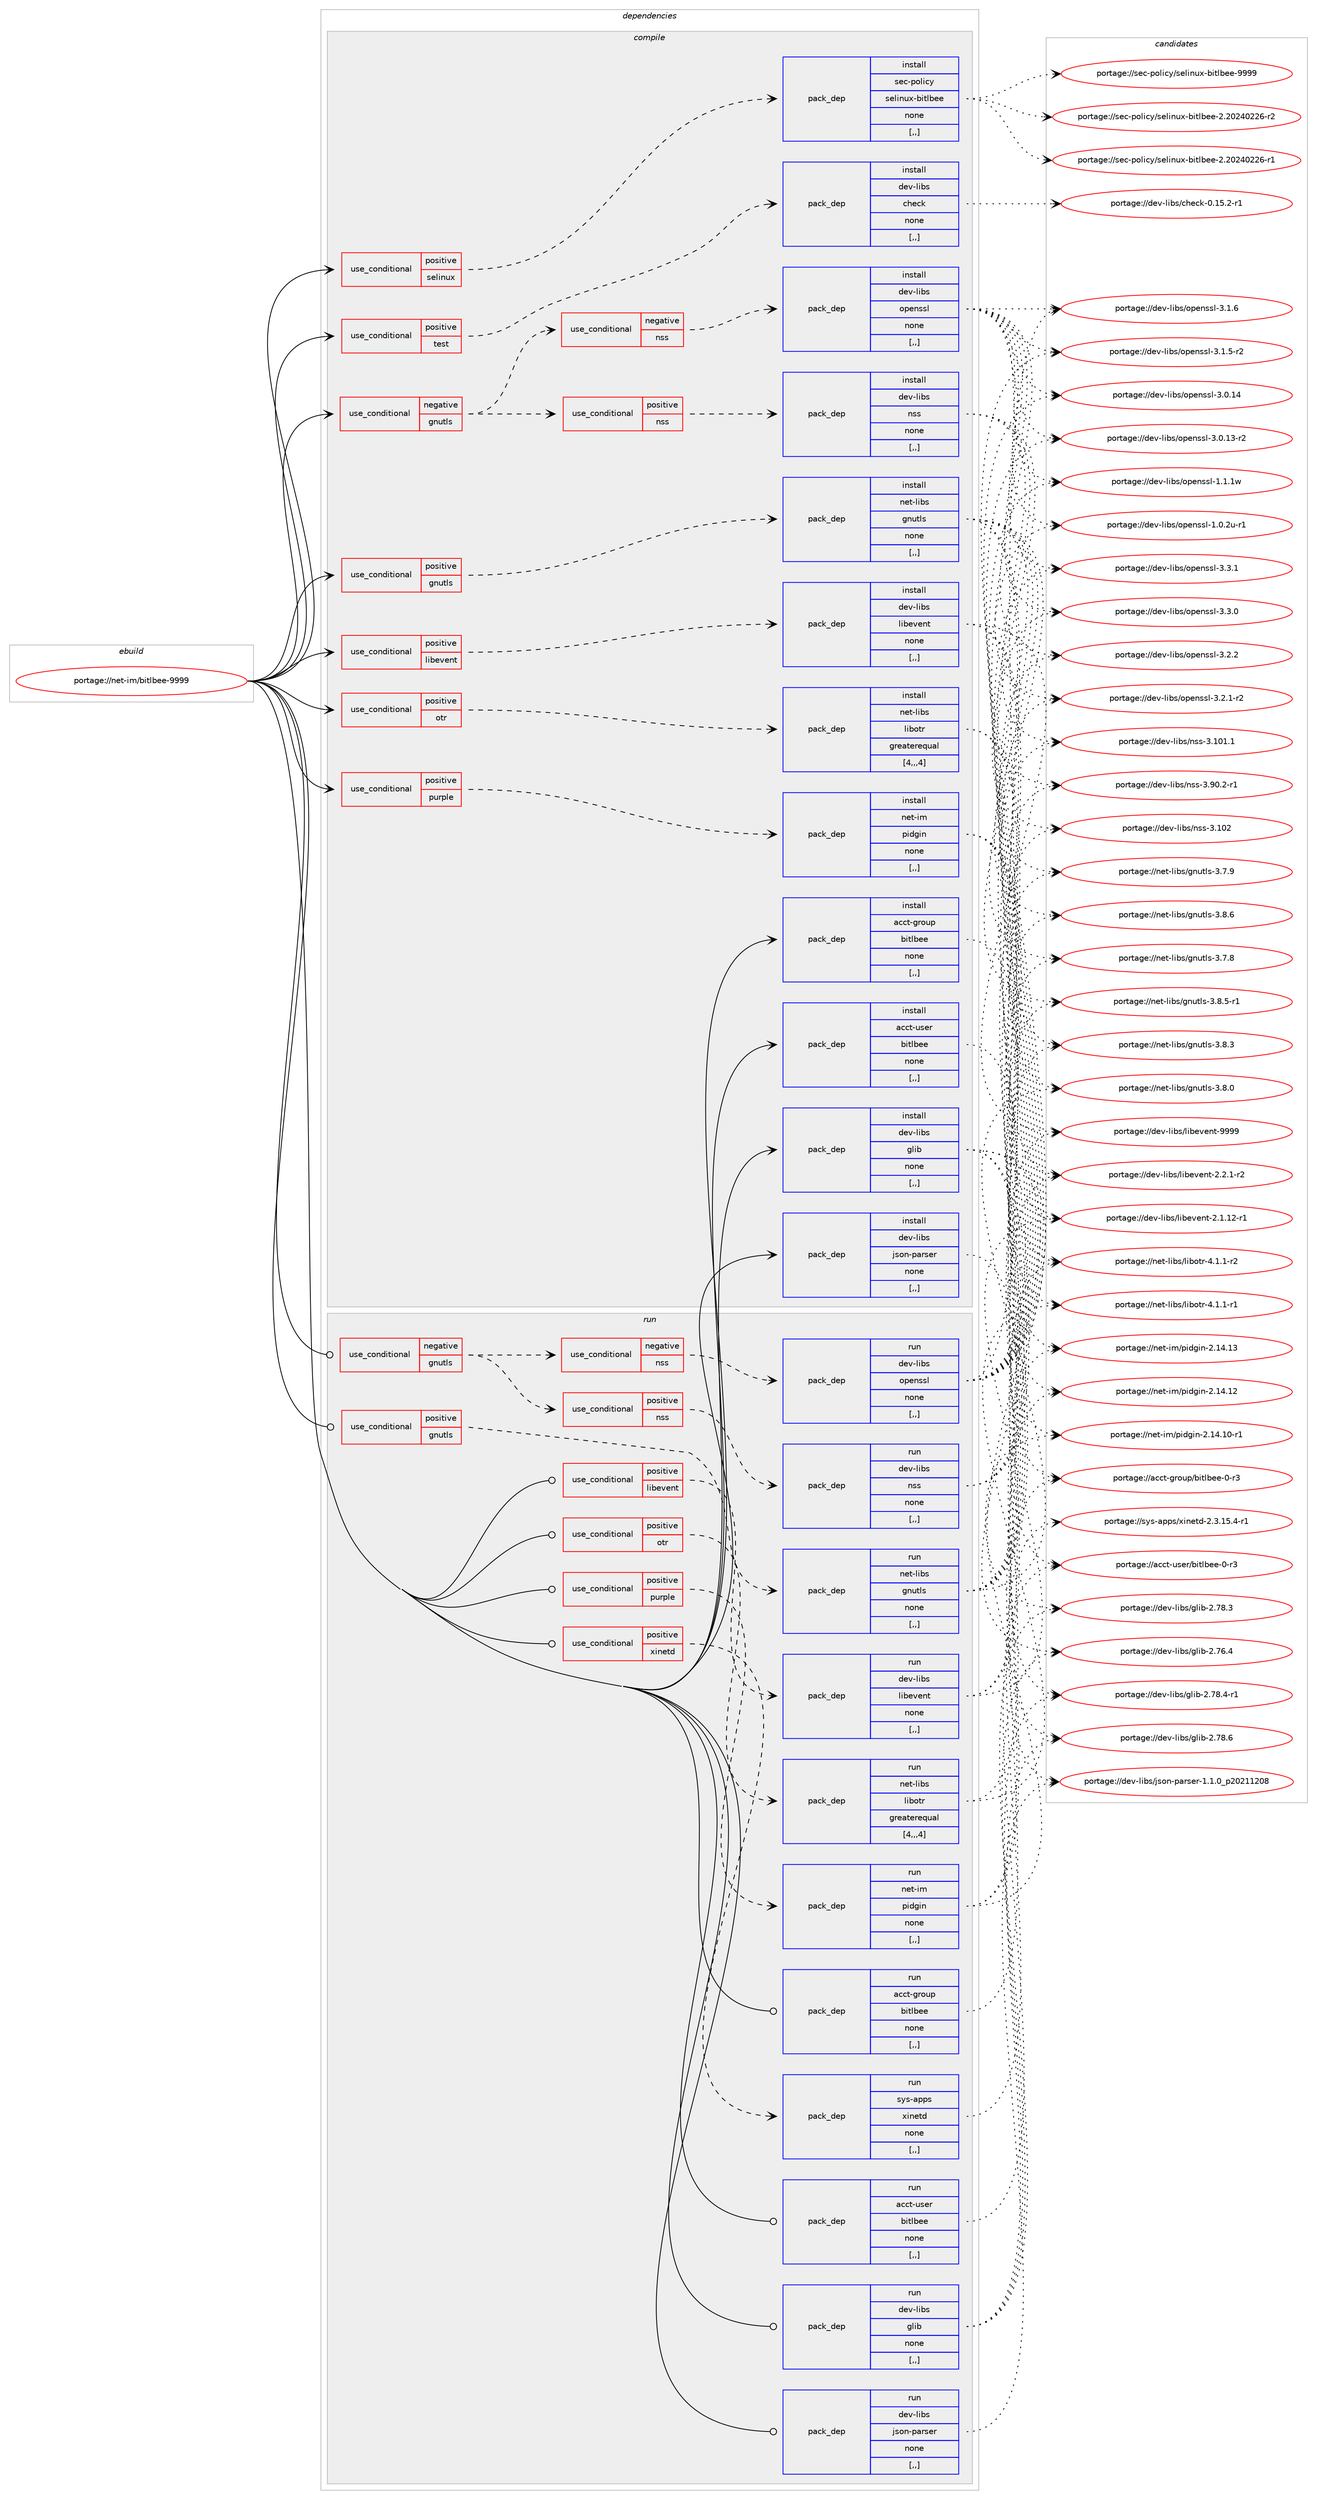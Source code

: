 digraph prolog {

# *************
# Graph options
# *************

newrank=true;
concentrate=true;
compound=true;
graph [rankdir=LR,fontname=Helvetica,fontsize=10,ranksep=1.5];#, ranksep=2.5, nodesep=0.2];
edge  [arrowhead=vee];
node  [fontname=Helvetica,fontsize=10];

# **********
# The ebuild
# **********

subgraph cluster_leftcol {
color=gray;
label=<<i>ebuild</i>>;
id [label="portage://net-im/bitlbee-9999", color=red, width=4, href="../net-im/bitlbee-9999.svg"];
}

# ****************
# The dependencies
# ****************

subgraph cluster_midcol {
color=gray;
label=<<i>dependencies</i>>;
subgraph cluster_compile {
fillcolor="#eeeeee";
style=filled;
label=<<i>compile</i>>;
subgraph cond90937 {
dependency349223 [label=<<TABLE BORDER="0" CELLBORDER="1" CELLSPACING="0" CELLPADDING="4"><TR><TD ROWSPAN="3" CELLPADDING="10">use_conditional</TD></TR><TR><TD>negative</TD></TR><TR><TD>gnutls</TD></TR></TABLE>>, shape=none, color=red];
subgraph cond90938 {
dependency349224 [label=<<TABLE BORDER="0" CELLBORDER="1" CELLSPACING="0" CELLPADDING="4"><TR><TD ROWSPAN="3" CELLPADDING="10">use_conditional</TD></TR><TR><TD>positive</TD></TR><TR><TD>nss</TD></TR></TABLE>>, shape=none, color=red];
subgraph pack255669 {
dependency349225 [label=<<TABLE BORDER="0" CELLBORDER="1" CELLSPACING="0" CELLPADDING="4" WIDTH="220"><TR><TD ROWSPAN="6" CELLPADDING="30">pack_dep</TD></TR><TR><TD WIDTH="110">install</TD></TR><TR><TD>dev-libs</TD></TR><TR><TD>nss</TD></TR><TR><TD>none</TD></TR><TR><TD>[,,]</TD></TR></TABLE>>, shape=none, color=blue];
}
dependency349224:e -> dependency349225:w [weight=20,style="dashed",arrowhead="vee"];
}
dependency349223:e -> dependency349224:w [weight=20,style="dashed",arrowhead="vee"];
subgraph cond90939 {
dependency349226 [label=<<TABLE BORDER="0" CELLBORDER="1" CELLSPACING="0" CELLPADDING="4"><TR><TD ROWSPAN="3" CELLPADDING="10">use_conditional</TD></TR><TR><TD>negative</TD></TR><TR><TD>nss</TD></TR></TABLE>>, shape=none, color=red];
subgraph pack255670 {
dependency349227 [label=<<TABLE BORDER="0" CELLBORDER="1" CELLSPACING="0" CELLPADDING="4" WIDTH="220"><TR><TD ROWSPAN="6" CELLPADDING="30">pack_dep</TD></TR><TR><TD WIDTH="110">install</TD></TR><TR><TD>dev-libs</TD></TR><TR><TD>openssl</TD></TR><TR><TD>none</TD></TR><TR><TD>[,,]</TD></TR></TABLE>>, shape=none, color=blue];
}
dependency349226:e -> dependency349227:w [weight=20,style="dashed",arrowhead="vee"];
}
dependency349223:e -> dependency349226:w [weight=20,style="dashed",arrowhead="vee"];
}
id:e -> dependency349223:w [weight=20,style="solid",arrowhead="vee"];
subgraph cond90940 {
dependency349228 [label=<<TABLE BORDER="0" CELLBORDER="1" CELLSPACING="0" CELLPADDING="4"><TR><TD ROWSPAN="3" CELLPADDING="10">use_conditional</TD></TR><TR><TD>positive</TD></TR><TR><TD>gnutls</TD></TR></TABLE>>, shape=none, color=red];
subgraph pack255671 {
dependency349229 [label=<<TABLE BORDER="0" CELLBORDER="1" CELLSPACING="0" CELLPADDING="4" WIDTH="220"><TR><TD ROWSPAN="6" CELLPADDING="30">pack_dep</TD></TR><TR><TD WIDTH="110">install</TD></TR><TR><TD>net-libs</TD></TR><TR><TD>gnutls</TD></TR><TR><TD>none</TD></TR><TR><TD>[,,]</TD></TR></TABLE>>, shape=none, color=blue];
}
dependency349228:e -> dependency349229:w [weight=20,style="dashed",arrowhead="vee"];
}
id:e -> dependency349228:w [weight=20,style="solid",arrowhead="vee"];
subgraph cond90941 {
dependency349230 [label=<<TABLE BORDER="0" CELLBORDER="1" CELLSPACING="0" CELLPADDING="4"><TR><TD ROWSPAN="3" CELLPADDING="10">use_conditional</TD></TR><TR><TD>positive</TD></TR><TR><TD>libevent</TD></TR></TABLE>>, shape=none, color=red];
subgraph pack255672 {
dependency349231 [label=<<TABLE BORDER="0" CELLBORDER="1" CELLSPACING="0" CELLPADDING="4" WIDTH="220"><TR><TD ROWSPAN="6" CELLPADDING="30">pack_dep</TD></TR><TR><TD WIDTH="110">install</TD></TR><TR><TD>dev-libs</TD></TR><TR><TD>libevent</TD></TR><TR><TD>none</TD></TR><TR><TD>[,,]</TD></TR></TABLE>>, shape=none, color=blue];
}
dependency349230:e -> dependency349231:w [weight=20,style="dashed",arrowhead="vee"];
}
id:e -> dependency349230:w [weight=20,style="solid",arrowhead="vee"];
subgraph cond90942 {
dependency349232 [label=<<TABLE BORDER="0" CELLBORDER="1" CELLSPACING="0" CELLPADDING="4"><TR><TD ROWSPAN="3" CELLPADDING="10">use_conditional</TD></TR><TR><TD>positive</TD></TR><TR><TD>otr</TD></TR></TABLE>>, shape=none, color=red];
subgraph pack255673 {
dependency349233 [label=<<TABLE BORDER="0" CELLBORDER="1" CELLSPACING="0" CELLPADDING="4" WIDTH="220"><TR><TD ROWSPAN="6" CELLPADDING="30">pack_dep</TD></TR><TR><TD WIDTH="110">install</TD></TR><TR><TD>net-libs</TD></TR><TR><TD>libotr</TD></TR><TR><TD>greaterequal</TD></TR><TR><TD>[4,,,4]</TD></TR></TABLE>>, shape=none, color=blue];
}
dependency349232:e -> dependency349233:w [weight=20,style="dashed",arrowhead="vee"];
}
id:e -> dependency349232:w [weight=20,style="solid",arrowhead="vee"];
subgraph cond90943 {
dependency349234 [label=<<TABLE BORDER="0" CELLBORDER="1" CELLSPACING="0" CELLPADDING="4"><TR><TD ROWSPAN="3" CELLPADDING="10">use_conditional</TD></TR><TR><TD>positive</TD></TR><TR><TD>purple</TD></TR></TABLE>>, shape=none, color=red];
subgraph pack255674 {
dependency349235 [label=<<TABLE BORDER="0" CELLBORDER="1" CELLSPACING="0" CELLPADDING="4" WIDTH="220"><TR><TD ROWSPAN="6" CELLPADDING="30">pack_dep</TD></TR><TR><TD WIDTH="110">install</TD></TR><TR><TD>net-im</TD></TR><TR><TD>pidgin</TD></TR><TR><TD>none</TD></TR><TR><TD>[,,]</TD></TR></TABLE>>, shape=none, color=blue];
}
dependency349234:e -> dependency349235:w [weight=20,style="dashed",arrowhead="vee"];
}
id:e -> dependency349234:w [weight=20,style="solid",arrowhead="vee"];
subgraph cond90944 {
dependency349236 [label=<<TABLE BORDER="0" CELLBORDER="1" CELLSPACING="0" CELLPADDING="4"><TR><TD ROWSPAN="3" CELLPADDING="10">use_conditional</TD></TR><TR><TD>positive</TD></TR><TR><TD>selinux</TD></TR></TABLE>>, shape=none, color=red];
subgraph pack255675 {
dependency349237 [label=<<TABLE BORDER="0" CELLBORDER="1" CELLSPACING="0" CELLPADDING="4" WIDTH="220"><TR><TD ROWSPAN="6" CELLPADDING="30">pack_dep</TD></TR><TR><TD WIDTH="110">install</TD></TR><TR><TD>sec-policy</TD></TR><TR><TD>selinux-bitlbee</TD></TR><TR><TD>none</TD></TR><TR><TD>[,,]</TD></TR></TABLE>>, shape=none, color=blue];
}
dependency349236:e -> dependency349237:w [weight=20,style="dashed",arrowhead="vee"];
}
id:e -> dependency349236:w [weight=20,style="solid",arrowhead="vee"];
subgraph cond90945 {
dependency349238 [label=<<TABLE BORDER="0" CELLBORDER="1" CELLSPACING="0" CELLPADDING="4"><TR><TD ROWSPAN="3" CELLPADDING="10">use_conditional</TD></TR><TR><TD>positive</TD></TR><TR><TD>test</TD></TR></TABLE>>, shape=none, color=red];
subgraph pack255676 {
dependency349239 [label=<<TABLE BORDER="0" CELLBORDER="1" CELLSPACING="0" CELLPADDING="4" WIDTH="220"><TR><TD ROWSPAN="6" CELLPADDING="30">pack_dep</TD></TR><TR><TD WIDTH="110">install</TD></TR><TR><TD>dev-libs</TD></TR><TR><TD>check</TD></TR><TR><TD>none</TD></TR><TR><TD>[,,]</TD></TR></TABLE>>, shape=none, color=blue];
}
dependency349238:e -> dependency349239:w [weight=20,style="dashed",arrowhead="vee"];
}
id:e -> dependency349238:w [weight=20,style="solid",arrowhead="vee"];
subgraph pack255677 {
dependency349240 [label=<<TABLE BORDER="0" CELLBORDER="1" CELLSPACING="0" CELLPADDING="4" WIDTH="220"><TR><TD ROWSPAN="6" CELLPADDING="30">pack_dep</TD></TR><TR><TD WIDTH="110">install</TD></TR><TR><TD>acct-group</TD></TR><TR><TD>bitlbee</TD></TR><TR><TD>none</TD></TR><TR><TD>[,,]</TD></TR></TABLE>>, shape=none, color=blue];
}
id:e -> dependency349240:w [weight=20,style="solid",arrowhead="vee"];
subgraph pack255678 {
dependency349241 [label=<<TABLE BORDER="0" CELLBORDER="1" CELLSPACING="0" CELLPADDING="4" WIDTH="220"><TR><TD ROWSPAN="6" CELLPADDING="30">pack_dep</TD></TR><TR><TD WIDTH="110">install</TD></TR><TR><TD>acct-user</TD></TR><TR><TD>bitlbee</TD></TR><TR><TD>none</TD></TR><TR><TD>[,,]</TD></TR></TABLE>>, shape=none, color=blue];
}
id:e -> dependency349241:w [weight=20,style="solid",arrowhead="vee"];
subgraph pack255679 {
dependency349242 [label=<<TABLE BORDER="0" CELLBORDER="1" CELLSPACING="0" CELLPADDING="4" WIDTH="220"><TR><TD ROWSPAN="6" CELLPADDING="30">pack_dep</TD></TR><TR><TD WIDTH="110">install</TD></TR><TR><TD>dev-libs</TD></TR><TR><TD>glib</TD></TR><TR><TD>none</TD></TR><TR><TD>[,,]</TD></TR></TABLE>>, shape=none, color=blue];
}
id:e -> dependency349242:w [weight=20,style="solid",arrowhead="vee"];
subgraph pack255680 {
dependency349243 [label=<<TABLE BORDER="0" CELLBORDER="1" CELLSPACING="0" CELLPADDING="4" WIDTH="220"><TR><TD ROWSPAN="6" CELLPADDING="30">pack_dep</TD></TR><TR><TD WIDTH="110">install</TD></TR><TR><TD>dev-libs</TD></TR><TR><TD>json-parser</TD></TR><TR><TD>none</TD></TR><TR><TD>[,,]</TD></TR></TABLE>>, shape=none, color=blue];
}
id:e -> dependency349243:w [weight=20,style="solid",arrowhead="vee"];
}
subgraph cluster_compileandrun {
fillcolor="#eeeeee";
style=filled;
label=<<i>compile and run</i>>;
}
subgraph cluster_run {
fillcolor="#eeeeee";
style=filled;
label=<<i>run</i>>;
subgraph cond90946 {
dependency349244 [label=<<TABLE BORDER="0" CELLBORDER="1" CELLSPACING="0" CELLPADDING="4"><TR><TD ROWSPAN="3" CELLPADDING="10">use_conditional</TD></TR><TR><TD>negative</TD></TR><TR><TD>gnutls</TD></TR></TABLE>>, shape=none, color=red];
subgraph cond90947 {
dependency349245 [label=<<TABLE BORDER="0" CELLBORDER="1" CELLSPACING="0" CELLPADDING="4"><TR><TD ROWSPAN="3" CELLPADDING="10">use_conditional</TD></TR><TR><TD>positive</TD></TR><TR><TD>nss</TD></TR></TABLE>>, shape=none, color=red];
subgraph pack255681 {
dependency349246 [label=<<TABLE BORDER="0" CELLBORDER="1" CELLSPACING="0" CELLPADDING="4" WIDTH="220"><TR><TD ROWSPAN="6" CELLPADDING="30">pack_dep</TD></TR><TR><TD WIDTH="110">run</TD></TR><TR><TD>dev-libs</TD></TR><TR><TD>nss</TD></TR><TR><TD>none</TD></TR><TR><TD>[,,]</TD></TR></TABLE>>, shape=none, color=blue];
}
dependency349245:e -> dependency349246:w [weight=20,style="dashed",arrowhead="vee"];
}
dependency349244:e -> dependency349245:w [weight=20,style="dashed",arrowhead="vee"];
subgraph cond90948 {
dependency349247 [label=<<TABLE BORDER="0" CELLBORDER="1" CELLSPACING="0" CELLPADDING="4"><TR><TD ROWSPAN="3" CELLPADDING="10">use_conditional</TD></TR><TR><TD>negative</TD></TR><TR><TD>nss</TD></TR></TABLE>>, shape=none, color=red];
subgraph pack255682 {
dependency349248 [label=<<TABLE BORDER="0" CELLBORDER="1" CELLSPACING="0" CELLPADDING="4" WIDTH="220"><TR><TD ROWSPAN="6" CELLPADDING="30">pack_dep</TD></TR><TR><TD WIDTH="110">run</TD></TR><TR><TD>dev-libs</TD></TR><TR><TD>openssl</TD></TR><TR><TD>none</TD></TR><TR><TD>[,,]</TD></TR></TABLE>>, shape=none, color=blue];
}
dependency349247:e -> dependency349248:w [weight=20,style="dashed",arrowhead="vee"];
}
dependency349244:e -> dependency349247:w [weight=20,style="dashed",arrowhead="vee"];
}
id:e -> dependency349244:w [weight=20,style="solid",arrowhead="odot"];
subgraph cond90949 {
dependency349249 [label=<<TABLE BORDER="0" CELLBORDER="1" CELLSPACING="0" CELLPADDING="4"><TR><TD ROWSPAN="3" CELLPADDING="10">use_conditional</TD></TR><TR><TD>positive</TD></TR><TR><TD>gnutls</TD></TR></TABLE>>, shape=none, color=red];
subgraph pack255683 {
dependency349250 [label=<<TABLE BORDER="0" CELLBORDER="1" CELLSPACING="0" CELLPADDING="4" WIDTH="220"><TR><TD ROWSPAN="6" CELLPADDING="30">pack_dep</TD></TR><TR><TD WIDTH="110">run</TD></TR><TR><TD>net-libs</TD></TR><TR><TD>gnutls</TD></TR><TR><TD>none</TD></TR><TR><TD>[,,]</TD></TR></TABLE>>, shape=none, color=blue];
}
dependency349249:e -> dependency349250:w [weight=20,style="dashed",arrowhead="vee"];
}
id:e -> dependency349249:w [weight=20,style="solid",arrowhead="odot"];
subgraph cond90950 {
dependency349251 [label=<<TABLE BORDER="0" CELLBORDER="1" CELLSPACING="0" CELLPADDING="4"><TR><TD ROWSPAN="3" CELLPADDING="10">use_conditional</TD></TR><TR><TD>positive</TD></TR><TR><TD>libevent</TD></TR></TABLE>>, shape=none, color=red];
subgraph pack255684 {
dependency349252 [label=<<TABLE BORDER="0" CELLBORDER="1" CELLSPACING="0" CELLPADDING="4" WIDTH="220"><TR><TD ROWSPAN="6" CELLPADDING="30">pack_dep</TD></TR><TR><TD WIDTH="110">run</TD></TR><TR><TD>dev-libs</TD></TR><TR><TD>libevent</TD></TR><TR><TD>none</TD></TR><TR><TD>[,,]</TD></TR></TABLE>>, shape=none, color=blue];
}
dependency349251:e -> dependency349252:w [weight=20,style="dashed",arrowhead="vee"];
}
id:e -> dependency349251:w [weight=20,style="solid",arrowhead="odot"];
subgraph cond90951 {
dependency349253 [label=<<TABLE BORDER="0" CELLBORDER="1" CELLSPACING="0" CELLPADDING="4"><TR><TD ROWSPAN="3" CELLPADDING="10">use_conditional</TD></TR><TR><TD>positive</TD></TR><TR><TD>otr</TD></TR></TABLE>>, shape=none, color=red];
subgraph pack255685 {
dependency349254 [label=<<TABLE BORDER="0" CELLBORDER="1" CELLSPACING="0" CELLPADDING="4" WIDTH="220"><TR><TD ROWSPAN="6" CELLPADDING="30">pack_dep</TD></TR><TR><TD WIDTH="110">run</TD></TR><TR><TD>net-libs</TD></TR><TR><TD>libotr</TD></TR><TR><TD>greaterequal</TD></TR><TR><TD>[4,,,4]</TD></TR></TABLE>>, shape=none, color=blue];
}
dependency349253:e -> dependency349254:w [weight=20,style="dashed",arrowhead="vee"];
}
id:e -> dependency349253:w [weight=20,style="solid",arrowhead="odot"];
subgraph cond90952 {
dependency349255 [label=<<TABLE BORDER="0" CELLBORDER="1" CELLSPACING="0" CELLPADDING="4"><TR><TD ROWSPAN="3" CELLPADDING="10">use_conditional</TD></TR><TR><TD>positive</TD></TR><TR><TD>purple</TD></TR></TABLE>>, shape=none, color=red];
subgraph pack255686 {
dependency349256 [label=<<TABLE BORDER="0" CELLBORDER="1" CELLSPACING="0" CELLPADDING="4" WIDTH="220"><TR><TD ROWSPAN="6" CELLPADDING="30">pack_dep</TD></TR><TR><TD WIDTH="110">run</TD></TR><TR><TD>net-im</TD></TR><TR><TD>pidgin</TD></TR><TR><TD>none</TD></TR><TR><TD>[,,]</TD></TR></TABLE>>, shape=none, color=blue];
}
dependency349255:e -> dependency349256:w [weight=20,style="dashed",arrowhead="vee"];
}
id:e -> dependency349255:w [weight=20,style="solid",arrowhead="odot"];
subgraph cond90953 {
dependency349257 [label=<<TABLE BORDER="0" CELLBORDER="1" CELLSPACING="0" CELLPADDING="4"><TR><TD ROWSPAN="3" CELLPADDING="10">use_conditional</TD></TR><TR><TD>positive</TD></TR><TR><TD>xinetd</TD></TR></TABLE>>, shape=none, color=red];
subgraph pack255687 {
dependency349258 [label=<<TABLE BORDER="0" CELLBORDER="1" CELLSPACING="0" CELLPADDING="4" WIDTH="220"><TR><TD ROWSPAN="6" CELLPADDING="30">pack_dep</TD></TR><TR><TD WIDTH="110">run</TD></TR><TR><TD>sys-apps</TD></TR><TR><TD>xinetd</TD></TR><TR><TD>none</TD></TR><TR><TD>[,,]</TD></TR></TABLE>>, shape=none, color=blue];
}
dependency349257:e -> dependency349258:w [weight=20,style="dashed",arrowhead="vee"];
}
id:e -> dependency349257:w [weight=20,style="solid",arrowhead="odot"];
subgraph pack255688 {
dependency349259 [label=<<TABLE BORDER="0" CELLBORDER="1" CELLSPACING="0" CELLPADDING="4" WIDTH="220"><TR><TD ROWSPAN="6" CELLPADDING="30">pack_dep</TD></TR><TR><TD WIDTH="110">run</TD></TR><TR><TD>acct-group</TD></TR><TR><TD>bitlbee</TD></TR><TR><TD>none</TD></TR><TR><TD>[,,]</TD></TR></TABLE>>, shape=none, color=blue];
}
id:e -> dependency349259:w [weight=20,style="solid",arrowhead="odot"];
subgraph pack255689 {
dependency349260 [label=<<TABLE BORDER="0" CELLBORDER="1" CELLSPACING="0" CELLPADDING="4" WIDTH="220"><TR><TD ROWSPAN="6" CELLPADDING="30">pack_dep</TD></TR><TR><TD WIDTH="110">run</TD></TR><TR><TD>acct-user</TD></TR><TR><TD>bitlbee</TD></TR><TR><TD>none</TD></TR><TR><TD>[,,]</TD></TR></TABLE>>, shape=none, color=blue];
}
id:e -> dependency349260:w [weight=20,style="solid",arrowhead="odot"];
subgraph pack255690 {
dependency349261 [label=<<TABLE BORDER="0" CELLBORDER="1" CELLSPACING="0" CELLPADDING="4" WIDTH="220"><TR><TD ROWSPAN="6" CELLPADDING="30">pack_dep</TD></TR><TR><TD WIDTH="110">run</TD></TR><TR><TD>dev-libs</TD></TR><TR><TD>glib</TD></TR><TR><TD>none</TD></TR><TR><TD>[,,]</TD></TR></TABLE>>, shape=none, color=blue];
}
id:e -> dependency349261:w [weight=20,style="solid",arrowhead="odot"];
subgraph pack255691 {
dependency349262 [label=<<TABLE BORDER="0" CELLBORDER="1" CELLSPACING="0" CELLPADDING="4" WIDTH="220"><TR><TD ROWSPAN="6" CELLPADDING="30">pack_dep</TD></TR><TR><TD WIDTH="110">run</TD></TR><TR><TD>dev-libs</TD></TR><TR><TD>json-parser</TD></TR><TR><TD>none</TD></TR><TR><TD>[,,]</TD></TR></TABLE>>, shape=none, color=blue];
}
id:e -> dependency349262:w [weight=20,style="solid",arrowhead="odot"];
}
}

# **************
# The candidates
# **************

subgraph cluster_choices {
rank=same;
color=gray;
label=<<i>candidates</i>>;

subgraph choice255669 {
color=black;
nodesep=1;
choice100101118451081059811547110115115455146494850 [label="portage://dev-libs/nss-3.102", color=red, width=4,href="../dev-libs/nss-3.102.svg"];
choice1001011184510810598115471101151154551464948494649 [label="portage://dev-libs/nss-3.101.1", color=red, width=4,href="../dev-libs/nss-3.101.1.svg"];
choice100101118451081059811547110115115455146574846504511449 [label="portage://dev-libs/nss-3.90.2-r1", color=red, width=4,href="../dev-libs/nss-3.90.2-r1.svg"];
dependency349225:e -> choice100101118451081059811547110115115455146494850:w [style=dotted,weight="100"];
dependency349225:e -> choice1001011184510810598115471101151154551464948494649:w [style=dotted,weight="100"];
dependency349225:e -> choice100101118451081059811547110115115455146574846504511449:w [style=dotted,weight="100"];
}
subgraph choice255670 {
color=black;
nodesep=1;
choice100101118451081059811547111112101110115115108455146514649 [label="portage://dev-libs/openssl-3.3.1", color=red, width=4,href="../dev-libs/openssl-3.3.1.svg"];
choice100101118451081059811547111112101110115115108455146514648 [label="portage://dev-libs/openssl-3.3.0", color=red, width=4,href="../dev-libs/openssl-3.3.0.svg"];
choice100101118451081059811547111112101110115115108455146504650 [label="portage://dev-libs/openssl-3.2.2", color=red, width=4,href="../dev-libs/openssl-3.2.2.svg"];
choice1001011184510810598115471111121011101151151084551465046494511450 [label="portage://dev-libs/openssl-3.2.1-r2", color=red, width=4,href="../dev-libs/openssl-3.2.1-r2.svg"];
choice100101118451081059811547111112101110115115108455146494654 [label="portage://dev-libs/openssl-3.1.6", color=red, width=4,href="../dev-libs/openssl-3.1.6.svg"];
choice1001011184510810598115471111121011101151151084551464946534511450 [label="portage://dev-libs/openssl-3.1.5-r2", color=red, width=4,href="../dev-libs/openssl-3.1.5-r2.svg"];
choice10010111845108105981154711111210111011511510845514648464952 [label="portage://dev-libs/openssl-3.0.14", color=red, width=4,href="../dev-libs/openssl-3.0.14.svg"];
choice100101118451081059811547111112101110115115108455146484649514511450 [label="portage://dev-libs/openssl-3.0.13-r2", color=red, width=4,href="../dev-libs/openssl-3.0.13-r2.svg"];
choice100101118451081059811547111112101110115115108454946494649119 [label="portage://dev-libs/openssl-1.1.1w", color=red, width=4,href="../dev-libs/openssl-1.1.1w.svg"];
choice1001011184510810598115471111121011101151151084549464846501174511449 [label="portage://dev-libs/openssl-1.0.2u-r1", color=red, width=4,href="../dev-libs/openssl-1.0.2u-r1.svg"];
dependency349227:e -> choice100101118451081059811547111112101110115115108455146514649:w [style=dotted,weight="100"];
dependency349227:e -> choice100101118451081059811547111112101110115115108455146514648:w [style=dotted,weight="100"];
dependency349227:e -> choice100101118451081059811547111112101110115115108455146504650:w [style=dotted,weight="100"];
dependency349227:e -> choice1001011184510810598115471111121011101151151084551465046494511450:w [style=dotted,weight="100"];
dependency349227:e -> choice100101118451081059811547111112101110115115108455146494654:w [style=dotted,weight="100"];
dependency349227:e -> choice1001011184510810598115471111121011101151151084551464946534511450:w [style=dotted,weight="100"];
dependency349227:e -> choice10010111845108105981154711111210111011511510845514648464952:w [style=dotted,weight="100"];
dependency349227:e -> choice100101118451081059811547111112101110115115108455146484649514511450:w [style=dotted,weight="100"];
dependency349227:e -> choice100101118451081059811547111112101110115115108454946494649119:w [style=dotted,weight="100"];
dependency349227:e -> choice1001011184510810598115471111121011101151151084549464846501174511449:w [style=dotted,weight="100"];
}
subgraph choice255671 {
color=black;
nodesep=1;
choice110101116451081059811547103110117116108115455146564654 [label="portage://net-libs/gnutls-3.8.6", color=red, width=4,href="../net-libs/gnutls-3.8.6.svg"];
choice1101011164510810598115471031101171161081154551465646534511449 [label="portage://net-libs/gnutls-3.8.5-r1", color=red, width=4,href="../net-libs/gnutls-3.8.5-r1.svg"];
choice110101116451081059811547103110117116108115455146564651 [label="portage://net-libs/gnutls-3.8.3", color=red, width=4,href="../net-libs/gnutls-3.8.3.svg"];
choice110101116451081059811547103110117116108115455146564648 [label="portage://net-libs/gnutls-3.8.0", color=red, width=4,href="../net-libs/gnutls-3.8.0.svg"];
choice110101116451081059811547103110117116108115455146554657 [label="portage://net-libs/gnutls-3.7.9", color=red, width=4,href="../net-libs/gnutls-3.7.9.svg"];
choice110101116451081059811547103110117116108115455146554656 [label="portage://net-libs/gnutls-3.7.8", color=red, width=4,href="../net-libs/gnutls-3.7.8.svg"];
dependency349229:e -> choice110101116451081059811547103110117116108115455146564654:w [style=dotted,weight="100"];
dependency349229:e -> choice1101011164510810598115471031101171161081154551465646534511449:w [style=dotted,weight="100"];
dependency349229:e -> choice110101116451081059811547103110117116108115455146564651:w [style=dotted,weight="100"];
dependency349229:e -> choice110101116451081059811547103110117116108115455146564648:w [style=dotted,weight="100"];
dependency349229:e -> choice110101116451081059811547103110117116108115455146554657:w [style=dotted,weight="100"];
dependency349229:e -> choice110101116451081059811547103110117116108115455146554656:w [style=dotted,weight="100"];
}
subgraph choice255672 {
color=black;
nodesep=1;
choice100101118451081059811547108105981011181011101164557575757 [label="portage://dev-libs/libevent-9999", color=red, width=4,href="../dev-libs/libevent-9999.svg"];
choice100101118451081059811547108105981011181011101164550465046494511450 [label="portage://dev-libs/libevent-2.2.1-r2", color=red, width=4,href="../dev-libs/libevent-2.2.1-r2.svg"];
choice10010111845108105981154710810598101118101110116455046494649504511449 [label="portage://dev-libs/libevent-2.1.12-r1", color=red, width=4,href="../dev-libs/libevent-2.1.12-r1.svg"];
dependency349231:e -> choice100101118451081059811547108105981011181011101164557575757:w [style=dotted,weight="100"];
dependency349231:e -> choice100101118451081059811547108105981011181011101164550465046494511450:w [style=dotted,weight="100"];
dependency349231:e -> choice10010111845108105981154710810598101118101110116455046494649504511449:w [style=dotted,weight="100"];
}
subgraph choice255673 {
color=black;
nodesep=1;
choice110101116451081059811547108105981111161144552464946494511450 [label="portage://net-libs/libotr-4.1.1-r2", color=red, width=4,href="../net-libs/libotr-4.1.1-r2.svg"];
choice110101116451081059811547108105981111161144552464946494511449 [label="portage://net-libs/libotr-4.1.1-r1", color=red, width=4,href="../net-libs/libotr-4.1.1-r1.svg"];
dependency349233:e -> choice110101116451081059811547108105981111161144552464946494511450:w [style=dotted,weight="100"];
dependency349233:e -> choice110101116451081059811547108105981111161144552464946494511449:w [style=dotted,weight="100"];
}
subgraph choice255674 {
color=black;
nodesep=1;
choice11010111645105109471121051001031051104550464952464951 [label="portage://net-im/pidgin-2.14.13", color=red, width=4,href="../net-im/pidgin-2.14.13.svg"];
choice11010111645105109471121051001031051104550464952464950 [label="portage://net-im/pidgin-2.14.12", color=red, width=4,href="../net-im/pidgin-2.14.12.svg"];
choice110101116451051094711210510010310511045504649524649484511449 [label="portage://net-im/pidgin-2.14.10-r1", color=red, width=4,href="../net-im/pidgin-2.14.10-r1.svg"];
dependency349235:e -> choice11010111645105109471121051001031051104550464952464951:w [style=dotted,weight="100"];
dependency349235:e -> choice11010111645105109471121051001031051104550464952464950:w [style=dotted,weight="100"];
dependency349235:e -> choice110101116451051094711210510010310511045504649524649484511449:w [style=dotted,weight="100"];
}
subgraph choice255675 {
color=black;
nodesep=1;
choice115101994511211110810599121471151011081051101171204598105116108981011014557575757 [label="portage://sec-policy/selinux-bitlbee-9999", color=red, width=4,href="../sec-policy/selinux-bitlbee-9999.svg"];
choice1151019945112111108105991214711510110810511011712045981051161089810110145504650485052485050544511450 [label="portage://sec-policy/selinux-bitlbee-2.20240226-r2", color=red, width=4,href="../sec-policy/selinux-bitlbee-2.20240226-r2.svg"];
choice1151019945112111108105991214711510110810511011712045981051161089810110145504650485052485050544511449 [label="portage://sec-policy/selinux-bitlbee-2.20240226-r1", color=red, width=4,href="../sec-policy/selinux-bitlbee-2.20240226-r1.svg"];
dependency349237:e -> choice115101994511211110810599121471151011081051101171204598105116108981011014557575757:w [style=dotted,weight="100"];
dependency349237:e -> choice1151019945112111108105991214711510110810511011712045981051161089810110145504650485052485050544511450:w [style=dotted,weight="100"];
dependency349237:e -> choice1151019945112111108105991214711510110810511011712045981051161089810110145504650485052485050544511449:w [style=dotted,weight="100"];
}
subgraph choice255676 {
color=black;
nodesep=1;
choice1001011184510810598115479910410199107454846495346504511449 [label="portage://dev-libs/check-0.15.2-r1", color=red, width=4,href="../dev-libs/check-0.15.2-r1.svg"];
dependency349239:e -> choice1001011184510810598115479910410199107454846495346504511449:w [style=dotted,weight="100"];
}
subgraph choice255677 {
color=black;
nodesep=1;
choice9799991164510311411111711247981051161089810110145484511451 [label="portage://acct-group/bitlbee-0-r3", color=red, width=4,href="../acct-group/bitlbee-0-r3.svg"];
dependency349240:e -> choice9799991164510311411111711247981051161089810110145484511451:w [style=dotted,weight="100"];
}
subgraph choice255678 {
color=black;
nodesep=1;
choice9799991164511711510111447981051161089810110145484511451 [label="portage://acct-user/bitlbee-0-r3", color=red, width=4,href="../acct-user/bitlbee-0-r3.svg"];
dependency349241:e -> choice9799991164511711510111447981051161089810110145484511451:w [style=dotted,weight="100"];
}
subgraph choice255679 {
color=black;
nodesep=1;
choice1001011184510810598115471031081059845504655564654 [label="portage://dev-libs/glib-2.78.6", color=red, width=4,href="../dev-libs/glib-2.78.6.svg"];
choice10010111845108105981154710310810598455046555646524511449 [label="portage://dev-libs/glib-2.78.4-r1", color=red, width=4,href="../dev-libs/glib-2.78.4-r1.svg"];
choice1001011184510810598115471031081059845504655564651 [label="portage://dev-libs/glib-2.78.3", color=red, width=4,href="../dev-libs/glib-2.78.3.svg"];
choice1001011184510810598115471031081059845504655544652 [label="portage://dev-libs/glib-2.76.4", color=red, width=4,href="../dev-libs/glib-2.76.4.svg"];
dependency349242:e -> choice1001011184510810598115471031081059845504655564654:w [style=dotted,weight="100"];
dependency349242:e -> choice10010111845108105981154710310810598455046555646524511449:w [style=dotted,weight="100"];
dependency349242:e -> choice1001011184510810598115471031081059845504655564651:w [style=dotted,weight="100"];
dependency349242:e -> choice1001011184510810598115471031081059845504655544652:w [style=dotted,weight="100"];
}
subgraph choice255680 {
color=black;
nodesep=1;
choice1001011184510810598115471061151111104511297114115101114454946494648951125048504949504856 [label="portage://dev-libs/json-parser-1.1.0_p20211208", color=red, width=4,href="../dev-libs/json-parser-1.1.0_p20211208.svg"];
dependency349243:e -> choice1001011184510810598115471061151111104511297114115101114454946494648951125048504949504856:w [style=dotted,weight="100"];
}
subgraph choice255681 {
color=black;
nodesep=1;
choice100101118451081059811547110115115455146494850 [label="portage://dev-libs/nss-3.102", color=red, width=4,href="../dev-libs/nss-3.102.svg"];
choice1001011184510810598115471101151154551464948494649 [label="portage://dev-libs/nss-3.101.1", color=red, width=4,href="../dev-libs/nss-3.101.1.svg"];
choice100101118451081059811547110115115455146574846504511449 [label="portage://dev-libs/nss-3.90.2-r1", color=red, width=4,href="../dev-libs/nss-3.90.2-r1.svg"];
dependency349246:e -> choice100101118451081059811547110115115455146494850:w [style=dotted,weight="100"];
dependency349246:e -> choice1001011184510810598115471101151154551464948494649:w [style=dotted,weight="100"];
dependency349246:e -> choice100101118451081059811547110115115455146574846504511449:w [style=dotted,weight="100"];
}
subgraph choice255682 {
color=black;
nodesep=1;
choice100101118451081059811547111112101110115115108455146514649 [label="portage://dev-libs/openssl-3.3.1", color=red, width=4,href="../dev-libs/openssl-3.3.1.svg"];
choice100101118451081059811547111112101110115115108455146514648 [label="portage://dev-libs/openssl-3.3.0", color=red, width=4,href="../dev-libs/openssl-3.3.0.svg"];
choice100101118451081059811547111112101110115115108455146504650 [label="portage://dev-libs/openssl-3.2.2", color=red, width=4,href="../dev-libs/openssl-3.2.2.svg"];
choice1001011184510810598115471111121011101151151084551465046494511450 [label="portage://dev-libs/openssl-3.2.1-r2", color=red, width=4,href="../dev-libs/openssl-3.2.1-r2.svg"];
choice100101118451081059811547111112101110115115108455146494654 [label="portage://dev-libs/openssl-3.1.6", color=red, width=4,href="../dev-libs/openssl-3.1.6.svg"];
choice1001011184510810598115471111121011101151151084551464946534511450 [label="portage://dev-libs/openssl-3.1.5-r2", color=red, width=4,href="../dev-libs/openssl-3.1.5-r2.svg"];
choice10010111845108105981154711111210111011511510845514648464952 [label="portage://dev-libs/openssl-3.0.14", color=red, width=4,href="../dev-libs/openssl-3.0.14.svg"];
choice100101118451081059811547111112101110115115108455146484649514511450 [label="portage://dev-libs/openssl-3.0.13-r2", color=red, width=4,href="../dev-libs/openssl-3.0.13-r2.svg"];
choice100101118451081059811547111112101110115115108454946494649119 [label="portage://dev-libs/openssl-1.1.1w", color=red, width=4,href="../dev-libs/openssl-1.1.1w.svg"];
choice1001011184510810598115471111121011101151151084549464846501174511449 [label="portage://dev-libs/openssl-1.0.2u-r1", color=red, width=4,href="../dev-libs/openssl-1.0.2u-r1.svg"];
dependency349248:e -> choice100101118451081059811547111112101110115115108455146514649:w [style=dotted,weight="100"];
dependency349248:e -> choice100101118451081059811547111112101110115115108455146514648:w [style=dotted,weight="100"];
dependency349248:e -> choice100101118451081059811547111112101110115115108455146504650:w [style=dotted,weight="100"];
dependency349248:e -> choice1001011184510810598115471111121011101151151084551465046494511450:w [style=dotted,weight="100"];
dependency349248:e -> choice100101118451081059811547111112101110115115108455146494654:w [style=dotted,weight="100"];
dependency349248:e -> choice1001011184510810598115471111121011101151151084551464946534511450:w [style=dotted,weight="100"];
dependency349248:e -> choice10010111845108105981154711111210111011511510845514648464952:w [style=dotted,weight="100"];
dependency349248:e -> choice100101118451081059811547111112101110115115108455146484649514511450:w [style=dotted,weight="100"];
dependency349248:e -> choice100101118451081059811547111112101110115115108454946494649119:w [style=dotted,weight="100"];
dependency349248:e -> choice1001011184510810598115471111121011101151151084549464846501174511449:w [style=dotted,weight="100"];
}
subgraph choice255683 {
color=black;
nodesep=1;
choice110101116451081059811547103110117116108115455146564654 [label="portage://net-libs/gnutls-3.8.6", color=red, width=4,href="../net-libs/gnutls-3.8.6.svg"];
choice1101011164510810598115471031101171161081154551465646534511449 [label="portage://net-libs/gnutls-3.8.5-r1", color=red, width=4,href="../net-libs/gnutls-3.8.5-r1.svg"];
choice110101116451081059811547103110117116108115455146564651 [label="portage://net-libs/gnutls-3.8.3", color=red, width=4,href="../net-libs/gnutls-3.8.3.svg"];
choice110101116451081059811547103110117116108115455146564648 [label="portage://net-libs/gnutls-3.8.0", color=red, width=4,href="../net-libs/gnutls-3.8.0.svg"];
choice110101116451081059811547103110117116108115455146554657 [label="portage://net-libs/gnutls-3.7.9", color=red, width=4,href="../net-libs/gnutls-3.7.9.svg"];
choice110101116451081059811547103110117116108115455146554656 [label="portage://net-libs/gnutls-3.7.8", color=red, width=4,href="../net-libs/gnutls-3.7.8.svg"];
dependency349250:e -> choice110101116451081059811547103110117116108115455146564654:w [style=dotted,weight="100"];
dependency349250:e -> choice1101011164510810598115471031101171161081154551465646534511449:w [style=dotted,weight="100"];
dependency349250:e -> choice110101116451081059811547103110117116108115455146564651:w [style=dotted,weight="100"];
dependency349250:e -> choice110101116451081059811547103110117116108115455146564648:w [style=dotted,weight="100"];
dependency349250:e -> choice110101116451081059811547103110117116108115455146554657:w [style=dotted,weight="100"];
dependency349250:e -> choice110101116451081059811547103110117116108115455146554656:w [style=dotted,weight="100"];
}
subgraph choice255684 {
color=black;
nodesep=1;
choice100101118451081059811547108105981011181011101164557575757 [label="portage://dev-libs/libevent-9999", color=red, width=4,href="../dev-libs/libevent-9999.svg"];
choice100101118451081059811547108105981011181011101164550465046494511450 [label="portage://dev-libs/libevent-2.2.1-r2", color=red, width=4,href="../dev-libs/libevent-2.2.1-r2.svg"];
choice10010111845108105981154710810598101118101110116455046494649504511449 [label="portage://dev-libs/libevent-2.1.12-r1", color=red, width=4,href="../dev-libs/libevent-2.1.12-r1.svg"];
dependency349252:e -> choice100101118451081059811547108105981011181011101164557575757:w [style=dotted,weight="100"];
dependency349252:e -> choice100101118451081059811547108105981011181011101164550465046494511450:w [style=dotted,weight="100"];
dependency349252:e -> choice10010111845108105981154710810598101118101110116455046494649504511449:w [style=dotted,weight="100"];
}
subgraph choice255685 {
color=black;
nodesep=1;
choice110101116451081059811547108105981111161144552464946494511450 [label="portage://net-libs/libotr-4.1.1-r2", color=red, width=4,href="../net-libs/libotr-4.1.1-r2.svg"];
choice110101116451081059811547108105981111161144552464946494511449 [label="portage://net-libs/libotr-4.1.1-r1", color=red, width=4,href="../net-libs/libotr-4.1.1-r1.svg"];
dependency349254:e -> choice110101116451081059811547108105981111161144552464946494511450:w [style=dotted,weight="100"];
dependency349254:e -> choice110101116451081059811547108105981111161144552464946494511449:w [style=dotted,weight="100"];
}
subgraph choice255686 {
color=black;
nodesep=1;
choice11010111645105109471121051001031051104550464952464951 [label="portage://net-im/pidgin-2.14.13", color=red, width=4,href="../net-im/pidgin-2.14.13.svg"];
choice11010111645105109471121051001031051104550464952464950 [label="portage://net-im/pidgin-2.14.12", color=red, width=4,href="../net-im/pidgin-2.14.12.svg"];
choice110101116451051094711210510010310511045504649524649484511449 [label="portage://net-im/pidgin-2.14.10-r1", color=red, width=4,href="../net-im/pidgin-2.14.10-r1.svg"];
dependency349256:e -> choice11010111645105109471121051001031051104550464952464951:w [style=dotted,weight="100"];
dependency349256:e -> choice11010111645105109471121051001031051104550464952464950:w [style=dotted,weight="100"];
dependency349256:e -> choice110101116451051094711210510010310511045504649524649484511449:w [style=dotted,weight="100"];
}
subgraph choice255687 {
color=black;
nodesep=1;
choice1151211154597112112115471201051101011161004550465146495346524511449 [label="portage://sys-apps/xinetd-2.3.15.4-r1", color=red, width=4,href="../sys-apps/xinetd-2.3.15.4-r1.svg"];
dependency349258:e -> choice1151211154597112112115471201051101011161004550465146495346524511449:w [style=dotted,weight="100"];
}
subgraph choice255688 {
color=black;
nodesep=1;
choice9799991164510311411111711247981051161089810110145484511451 [label="portage://acct-group/bitlbee-0-r3", color=red, width=4,href="../acct-group/bitlbee-0-r3.svg"];
dependency349259:e -> choice9799991164510311411111711247981051161089810110145484511451:w [style=dotted,weight="100"];
}
subgraph choice255689 {
color=black;
nodesep=1;
choice9799991164511711510111447981051161089810110145484511451 [label="portage://acct-user/bitlbee-0-r3", color=red, width=4,href="../acct-user/bitlbee-0-r3.svg"];
dependency349260:e -> choice9799991164511711510111447981051161089810110145484511451:w [style=dotted,weight="100"];
}
subgraph choice255690 {
color=black;
nodesep=1;
choice1001011184510810598115471031081059845504655564654 [label="portage://dev-libs/glib-2.78.6", color=red, width=4,href="../dev-libs/glib-2.78.6.svg"];
choice10010111845108105981154710310810598455046555646524511449 [label="portage://dev-libs/glib-2.78.4-r1", color=red, width=4,href="../dev-libs/glib-2.78.4-r1.svg"];
choice1001011184510810598115471031081059845504655564651 [label="portage://dev-libs/glib-2.78.3", color=red, width=4,href="../dev-libs/glib-2.78.3.svg"];
choice1001011184510810598115471031081059845504655544652 [label="portage://dev-libs/glib-2.76.4", color=red, width=4,href="../dev-libs/glib-2.76.4.svg"];
dependency349261:e -> choice1001011184510810598115471031081059845504655564654:w [style=dotted,weight="100"];
dependency349261:e -> choice10010111845108105981154710310810598455046555646524511449:w [style=dotted,weight="100"];
dependency349261:e -> choice1001011184510810598115471031081059845504655564651:w [style=dotted,weight="100"];
dependency349261:e -> choice1001011184510810598115471031081059845504655544652:w [style=dotted,weight="100"];
}
subgraph choice255691 {
color=black;
nodesep=1;
choice1001011184510810598115471061151111104511297114115101114454946494648951125048504949504856 [label="portage://dev-libs/json-parser-1.1.0_p20211208", color=red, width=4,href="../dev-libs/json-parser-1.1.0_p20211208.svg"];
dependency349262:e -> choice1001011184510810598115471061151111104511297114115101114454946494648951125048504949504856:w [style=dotted,weight="100"];
}
}

}

